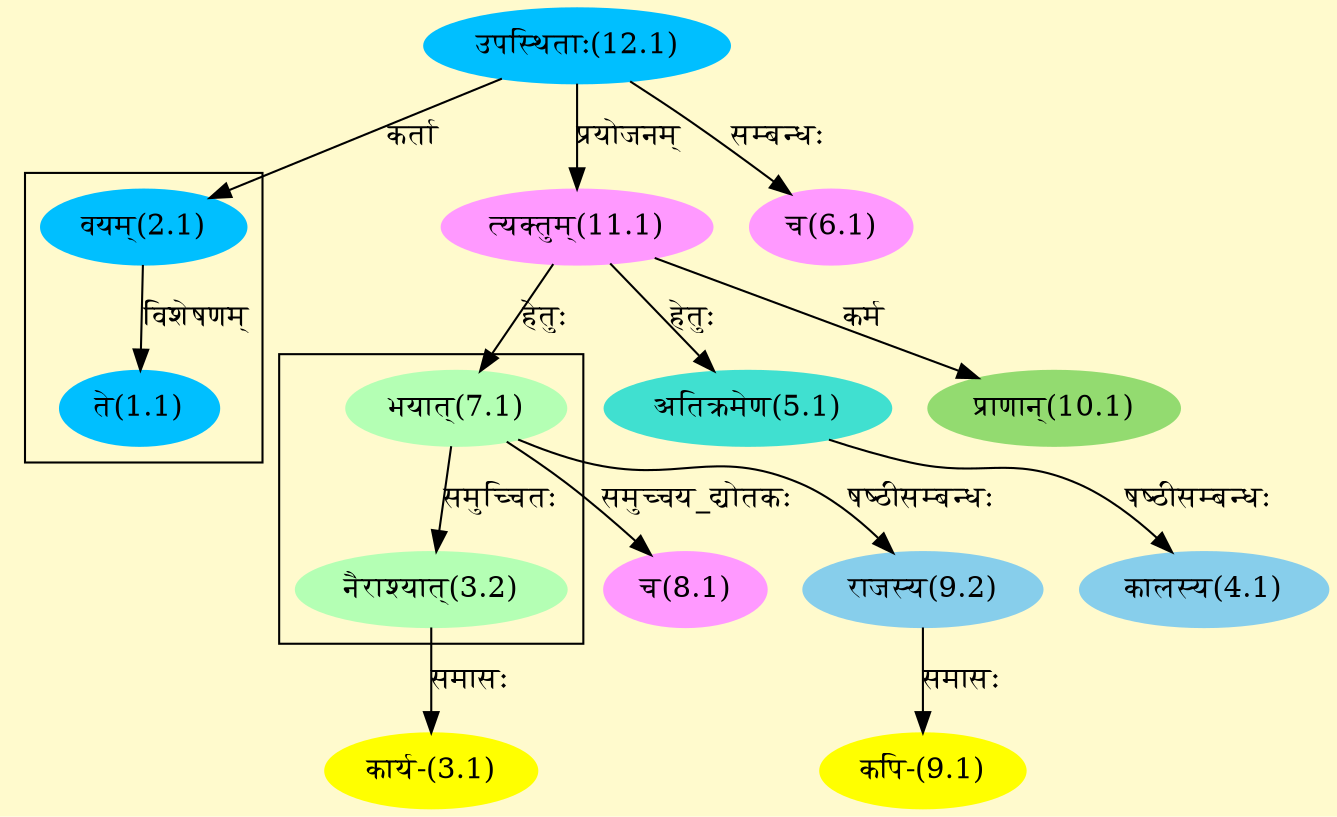 digraph G{
rankdir=BT;
 compound=true;
 bgcolor="lemonchiffon1";

subgraph cluster_1{
Node1_1 [style=filled, color="#00BFFF" label = "ते(1.1)"]
Node2_1 [style=filled, color="#00BFFF" label = "वयम्(2.1)"]

}

subgraph cluster_2{
Node3_2 [style=filled, color="#B4FFB4" label = "नैराश्यात्(3.2)"]
Node7_1 [style=filled, color="#B4FFB4" label = "भयात्(7.1)"]

}
Node2_1 [style=filled, color="#00BFFF" label = "वयम्(2.1)"]
Node12_1 [style=filled, color="#00BFFF" label = "उपस्थिताः(12.1)"]
Node3_1 [style=filled, color="#FFFF00" label = "कार्य-(3.1)"]
Node3_2 [style=filled, color="#B4FFB4" label = "नैराश्यात्(3.2)"]
Node4_1 [style=filled, color="#87CEEB" label = "कालस्य(4.1)"]
Node5_1 [style=filled, color="#40E0D0" label = "अतिक्रमेण(5.1)"]
Node11_1 [style=filled, color="#FF99FF" label = "त्यक्तुम्(11.1)"]
Node6_1 [style=filled, color="#FF99FF" label = "च(6.1)"]
Node7_1 [style=filled, color="#B4FFB4" label = "भयात्(7.1)"]
Node8_1 [style=filled, color="#FF99FF" label = "च(8.1)"]
Node9_1 [style=filled, color="#FFFF00" label = "कपि-(9.1)"]
Node9_2 [style=filled, color="#87CEEB" label = "राजस्य(9.2)"]
Node10_1 [style=filled, color="#93DB70" label = "प्राणान्(10.1)"]
/* Start of Relations section */

Node1_1 -> Node2_1 [  label="विशेषणम्"  dir="back" ]
Node2_1 -> Node12_1 [  label="कर्ता"  dir="back" ]
Node3_1 -> Node3_2 [  label="समासः"  dir="back" ]
Node3_2 -> Node7_1 [  label="समुच्चितः"  dir="back" ]
Node4_1 -> Node5_1 [  label="षष्ठीसम्बन्धः"  dir="back" ]
Node5_1 -> Node11_1 [  label="हेतुः"  dir="back" ]
Node6_1 -> Node12_1 [  label="सम्बन्धः"  dir="back" ]
Node7_1 -> Node11_1 [  label="हेतुः"  dir="back" ]
Node8_1 -> Node7_1 [  label="समुच्चय_द्योतकः"  dir="back" ]
Node9_1 -> Node9_2 [  label="समासः"  dir="back" ]
Node9_2 -> Node7_1 [  label="षष्ठीसम्बन्धः"  dir="back" ]
Node10_1 -> Node11_1 [  label="कर्म"  dir="back" ]
Node11_1 -> Node12_1 [  label="प्रयोजनम्"  dir="back" ]
}
